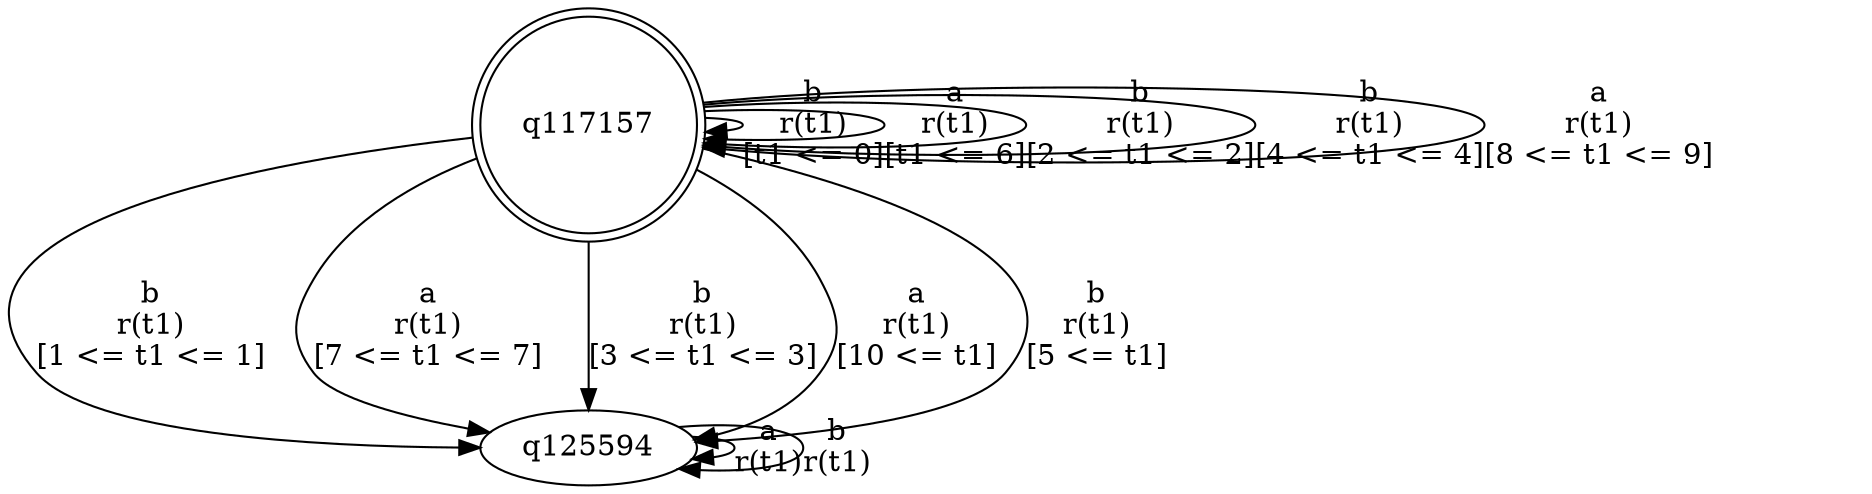 digraph "tests_1/test21/solution101/solution_verwer" {
	q117157[label=q117157 shape=doublecircle]
	q125594[label=q125594]
	q117157 -> q117157[label="b\nr(t1)\n[t1 <= 0]"]
	q117157 -> q125594[label="b\nr(t1)\n[1 <= t1 <= 1]"]
	q125594 -> q125594[label="a\nr(t1)\n"]
	q125594 -> q125594[label="b\nr(t1)\n"]
	q117157 -> q117157[label="a\nr(t1)\n[t1 <= 6]"]
	q117157 -> q117157[label="b\nr(t1)\n[2 <= t1 <= 2]"]
	q117157 -> q125594[label="a\nr(t1)\n[7 <= t1 <= 7]"]
	q117157 -> q125594[label="b\nr(t1)\n[3 <= t1 <= 3]"]
	q117157 -> q117157[label="b\nr(t1)\n[4 <= t1 <= 4]"]
	q117157 -> q125594[label="a\nr(t1)\n[10 <= t1]"]
	q117157 -> q117157[label="a\nr(t1)\n[8 <= t1 <= 9]"]
	q117157 -> q125594[label="b\nr(t1)\n[5 <= t1]"]
}
